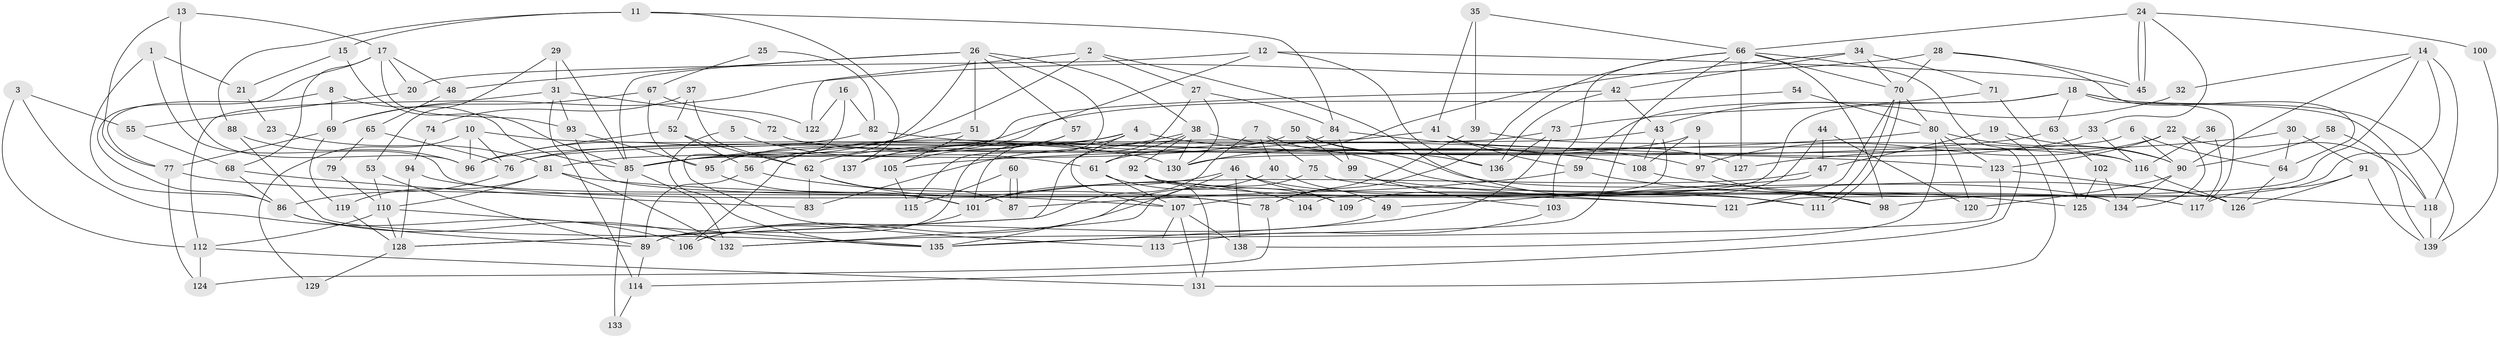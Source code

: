 // Generated by graph-tools (version 1.1) at 2025/50/03/09/25 03:50:14]
// undirected, 139 vertices, 278 edges
graph export_dot {
graph [start="1"]
  node [color=gray90,style=filled];
  1;
  2;
  3;
  4;
  5;
  6;
  7;
  8;
  9;
  10;
  11;
  12;
  13;
  14;
  15;
  16;
  17;
  18;
  19;
  20;
  21;
  22;
  23;
  24;
  25;
  26;
  27;
  28;
  29;
  30;
  31;
  32;
  33;
  34;
  35;
  36;
  37;
  38;
  39;
  40;
  41;
  42;
  43;
  44;
  45;
  46;
  47;
  48;
  49;
  50;
  51;
  52;
  53;
  54;
  55;
  56;
  57;
  58;
  59;
  60;
  61;
  62;
  63;
  64;
  65;
  66;
  67;
  68;
  69;
  70;
  71;
  72;
  73;
  74;
  75;
  76;
  77;
  78;
  79;
  80;
  81;
  82;
  83;
  84;
  85;
  86;
  87;
  88;
  89;
  90;
  91;
  92;
  93;
  94;
  95;
  96;
  97;
  98;
  99;
  100;
  101;
  102;
  103;
  104;
  105;
  106;
  107;
  108;
  109;
  110;
  111;
  112;
  113;
  114;
  115;
  116;
  117;
  118;
  119;
  120;
  121;
  122;
  123;
  124;
  125;
  126;
  127;
  128;
  129;
  130;
  131;
  132;
  133;
  134;
  135;
  136;
  137;
  138;
  139;
  1 -- 78;
  1 -- 86;
  1 -- 21;
  2 -- 111;
  2 -- 85;
  2 -- 27;
  2 -- 122;
  3 -- 106;
  3 -- 112;
  3 -- 55;
  4 -- 107;
  4 -- 108;
  4 -- 76;
  4 -- 89;
  4 -- 137;
  5 -- 61;
  5 -- 135;
  6 -- 64;
  6 -- 90;
  6 -- 130;
  7 -- 40;
  7 -- 98;
  7 -- 75;
  7 -- 128;
  8 -- 85;
  8 -- 69;
  8 -- 77;
  9 -- 108;
  9 -- 62;
  9 -- 97;
  10 -- 130;
  10 -- 96;
  10 -- 76;
  10 -- 129;
  11 -- 88;
  11 -- 84;
  11 -- 15;
  11 -- 137;
  12 -- 45;
  12 -- 136;
  12 -- 20;
  12 -- 56;
  13 -- 77;
  13 -- 17;
  13 -- 96;
  14 -- 90;
  14 -- 121;
  14 -- 32;
  14 -- 98;
  14 -- 118;
  15 -- 85;
  15 -- 21;
  16 -- 122;
  16 -- 113;
  16 -- 82;
  17 -- 68;
  17 -- 86;
  17 -- 20;
  17 -- 48;
  17 -- 93;
  18 -- 118;
  18 -- 63;
  18 -- 59;
  18 -- 107;
  18 -- 117;
  18 -- 139;
  19 -- 131;
  19 -- 90;
  19 -- 47;
  20 -- 55;
  21 -- 23;
  22 -- 134;
  22 -- 123;
  22 -- 97;
  22 -- 118;
  23 -- 81;
  24 -- 66;
  24 -- 45;
  24 -- 45;
  24 -- 33;
  24 -- 100;
  25 -- 82;
  25 -- 67;
  26 -- 38;
  26 -- 57;
  26 -- 48;
  26 -- 51;
  26 -- 85;
  26 -- 95;
  26 -- 115;
  27 -- 130;
  27 -- 84;
  27 -- 101;
  28 -- 70;
  28 -- 64;
  28 -- 45;
  28 -- 69;
  29 -- 85;
  29 -- 31;
  29 -- 53;
  30 -- 127;
  30 -- 91;
  30 -- 64;
  31 -- 112;
  31 -- 114;
  31 -- 72;
  31 -- 93;
  32 -- 43;
  33 -- 61;
  33 -- 116;
  34 -- 130;
  34 -- 70;
  34 -- 42;
  34 -- 71;
  35 -- 66;
  35 -- 39;
  35 -- 41;
  36 -- 117;
  36 -- 116;
  37 -- 62;
  37 -- 52;
  37 -- 74;
  38 -- 61;
  38 -- 108;
  38 -- 83;
  38 -- 92;
  38 -- 130;
  39 -- 78;
  39 -- 116;
  40 -- 106;
  40 -- 49;
  41 -- 128;
  41 -- 59;
  41 -- 127;
  42 -- 85;
  42 -- 43;
  42 -- 136;
  43 -- 96;
  43 -- 104;
  43 -- 108;
  44 -- 120;
  44 -- 47;
  44 -- 109;
  46 -- 101;
  46 -- 126;
  46 -- 109;
  46 -- 135;
  46 -- 138;
  47 -- 101;
  47 -- 49;
  48 -- 65;
  49 -- 89;
  50 -- 99;
  50 -- 136;
  50 -- 81;
  50 -- 134;
  51 -- 85;
  51 -- 105;
  52 -- 62;
  52 -- 56;
  52 -- 96;
  53 -- 89;
  53 -- 110;
  54 -- 95;
  54 -- 80;
  55 -- 68;
  56 -- 89;
  56 -- 78;
  57 -- 137;
  57 -- 105;
  58 -- 139;
  58 -- 90;
  59 -- 87;
  59 -- 125;
  60 -- 115;
  60 -- 87;
  60 -- 87;
  61 -- 107;
  61 -- 109;
  62 -- 87;
  62 -- 83;
  62 -- 104;
  63 -- 102;
  63 -- 85;
  64 -- 126;
  65 -- 76;
  65 -- 79;
  66 -- 98;
  66 -- 70;
  66 -- 78;
  66 -- 103;
  66 -- 114;
  66 -- 127;
  66 -- 132;
  67 -- 69;
  67 -- 95;
  67 -- 122;
  68 -- 86;
  68 -- 83;
  69 -- 77;
  69 -- 119;
  70 -- 80;
  70 -- 111;
  70 -- 111;
  70 -- 121;
  71 -- 73;
  71 -- 125;
  72 -- 116;
  73 -- 76;
  73 -- 135;
  73 -- 136;
  74 -- 94;
  75 -- 132;
  75 -- 117;
  76 -- 86;
  77 -- 107;
  77 -- 124;
  78 -- 124;
  79 -- 110;
  80 -- 123;
  80 -- 138;
  80 -- 90;
  80 -- 105;
  80 -- 120;
  81 -- 110;
  81 -- 119;
  81 -- 121;
  81 -- 132;
  82 -- 96;
  82 -- 123;
  84 -- 97;
  84 -- 99;
  84 -- 106;
  85 -- 132;
  85 -- 133;
  86 -- 132;
  86 -- 89;
  88 -- 96;
  88 -- 135;
  89 -- 114;
  90 -- 134;
  90 -- 120;
  91 -- 139;
  91 -- 117;
  91 -- 126;
  92 -- 117;
  92 -- 111;
  92 -- 131;
  93 -- 95;
  93 -- 134;
  94 -- 128;
  94 -- 101;
  95 -- 101;
  97 -- 98;
  99 -- 121;
  99 -- 103;
  100 -- 139;
  101 -- 106;
  102 -- 134;
  102 -- 125;
  103 -- 113;
  105 -- 115;
  107 -- 131;
  107 -- 113;
  107 -- 138;
  108 -- 118;
  110 -- 128;
  110 -- 112;
  110 -- 135;
  112 -- 124;
  112 -- 131;
  114 -- 133;
  116 -- 126;
  118 -- 139;
  119 -- 128;
  123 -- 135;
  123 -- 126;
  128 -- 129;
}
